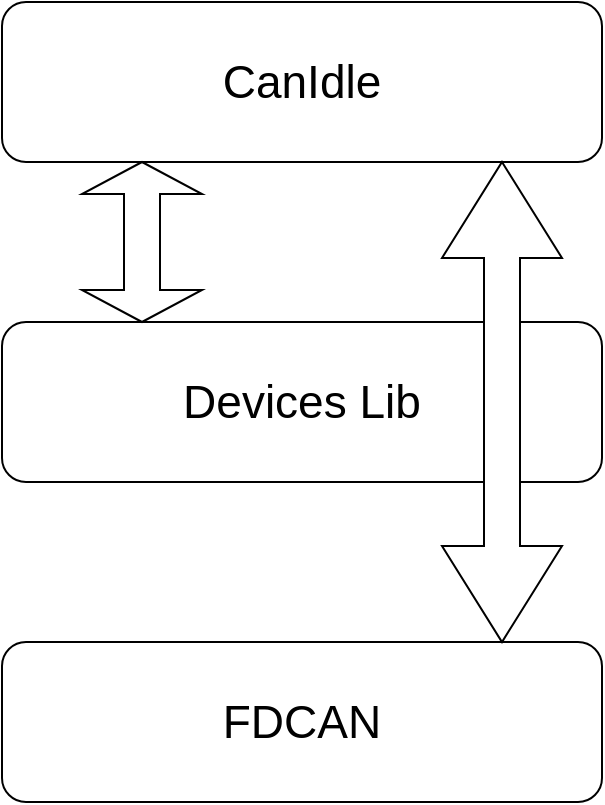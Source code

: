 <mxfile>
    <diagram id="H6s0ENlPEB903VYCg8LZ" name="Page-1">
        <mxGraphModel dx="726" dy="392" grid="1" gridSize="10" guides="1" tooltips="1" connect="1" arrows="1" fold="1" page="1" pageScale="1" pageWidth="827" pageHeight="1169" background="none" math="0" shadow="0">
            <root>
                <mxCell id="0"/>
                <mxCell id="1" parent="0"/>
                <mxCell id="2" value="&lt;font style=&quot;font-size: 23px;&quot;&gt;CanIdle&lt;/font&gt;" style="rounded=1;whiteSpace=wrap;html=1;" vertex="1" parent="1">
                    <mxGeometry x="120" y="160" width="300" height="80" as="geometry"/>
                </mxCell>
                <mxCell id="3" value="&lt;span style=&quot;font-size: 23px;&quot;&gt;Devices Lib&lt;/span&gt;" style="rounded=1;whiteSpace=wrap;html=1;" vertex="1" parent="1">
                    <mxGeometry x="120" y="320" width="300" height="80" as="geometry"/>
                </mxCell>
                <mxCell id="4" value="" style="shape=doubleArrow;direction=south;whiteSpace=wrap;html=1;fontSize=23;" vertex="1" parent="1">
                    <mxGeometry x="160" y="240" width="60" height="80" as="geometry"/>
                </mxCell>
                <mxCell id="6" value="&lt;span style=&quot;font-size: 23px;&quot;&gt;FDCAN&lt;/span&gt;" style="rounded=1;whiteSpace=wrap;html=1;" vertex="1" parent="1">
                    <mxGeometry x="120" y="480" width="300" height="80" as="geometry"/>
                </mxCell>
                <mxCell id="7" value="" style="shape=doubleArrow;direction=south;whiteSpace=wrap;html=1;fontSize=23;" vertex="1" parent="1">
                    <mxGeometry x="340" y="240" width="60" height="240" as="geometry"/>
                </mxCell>
            </root>
        </mxGraphModel>
    </diagram>
</mxfile>